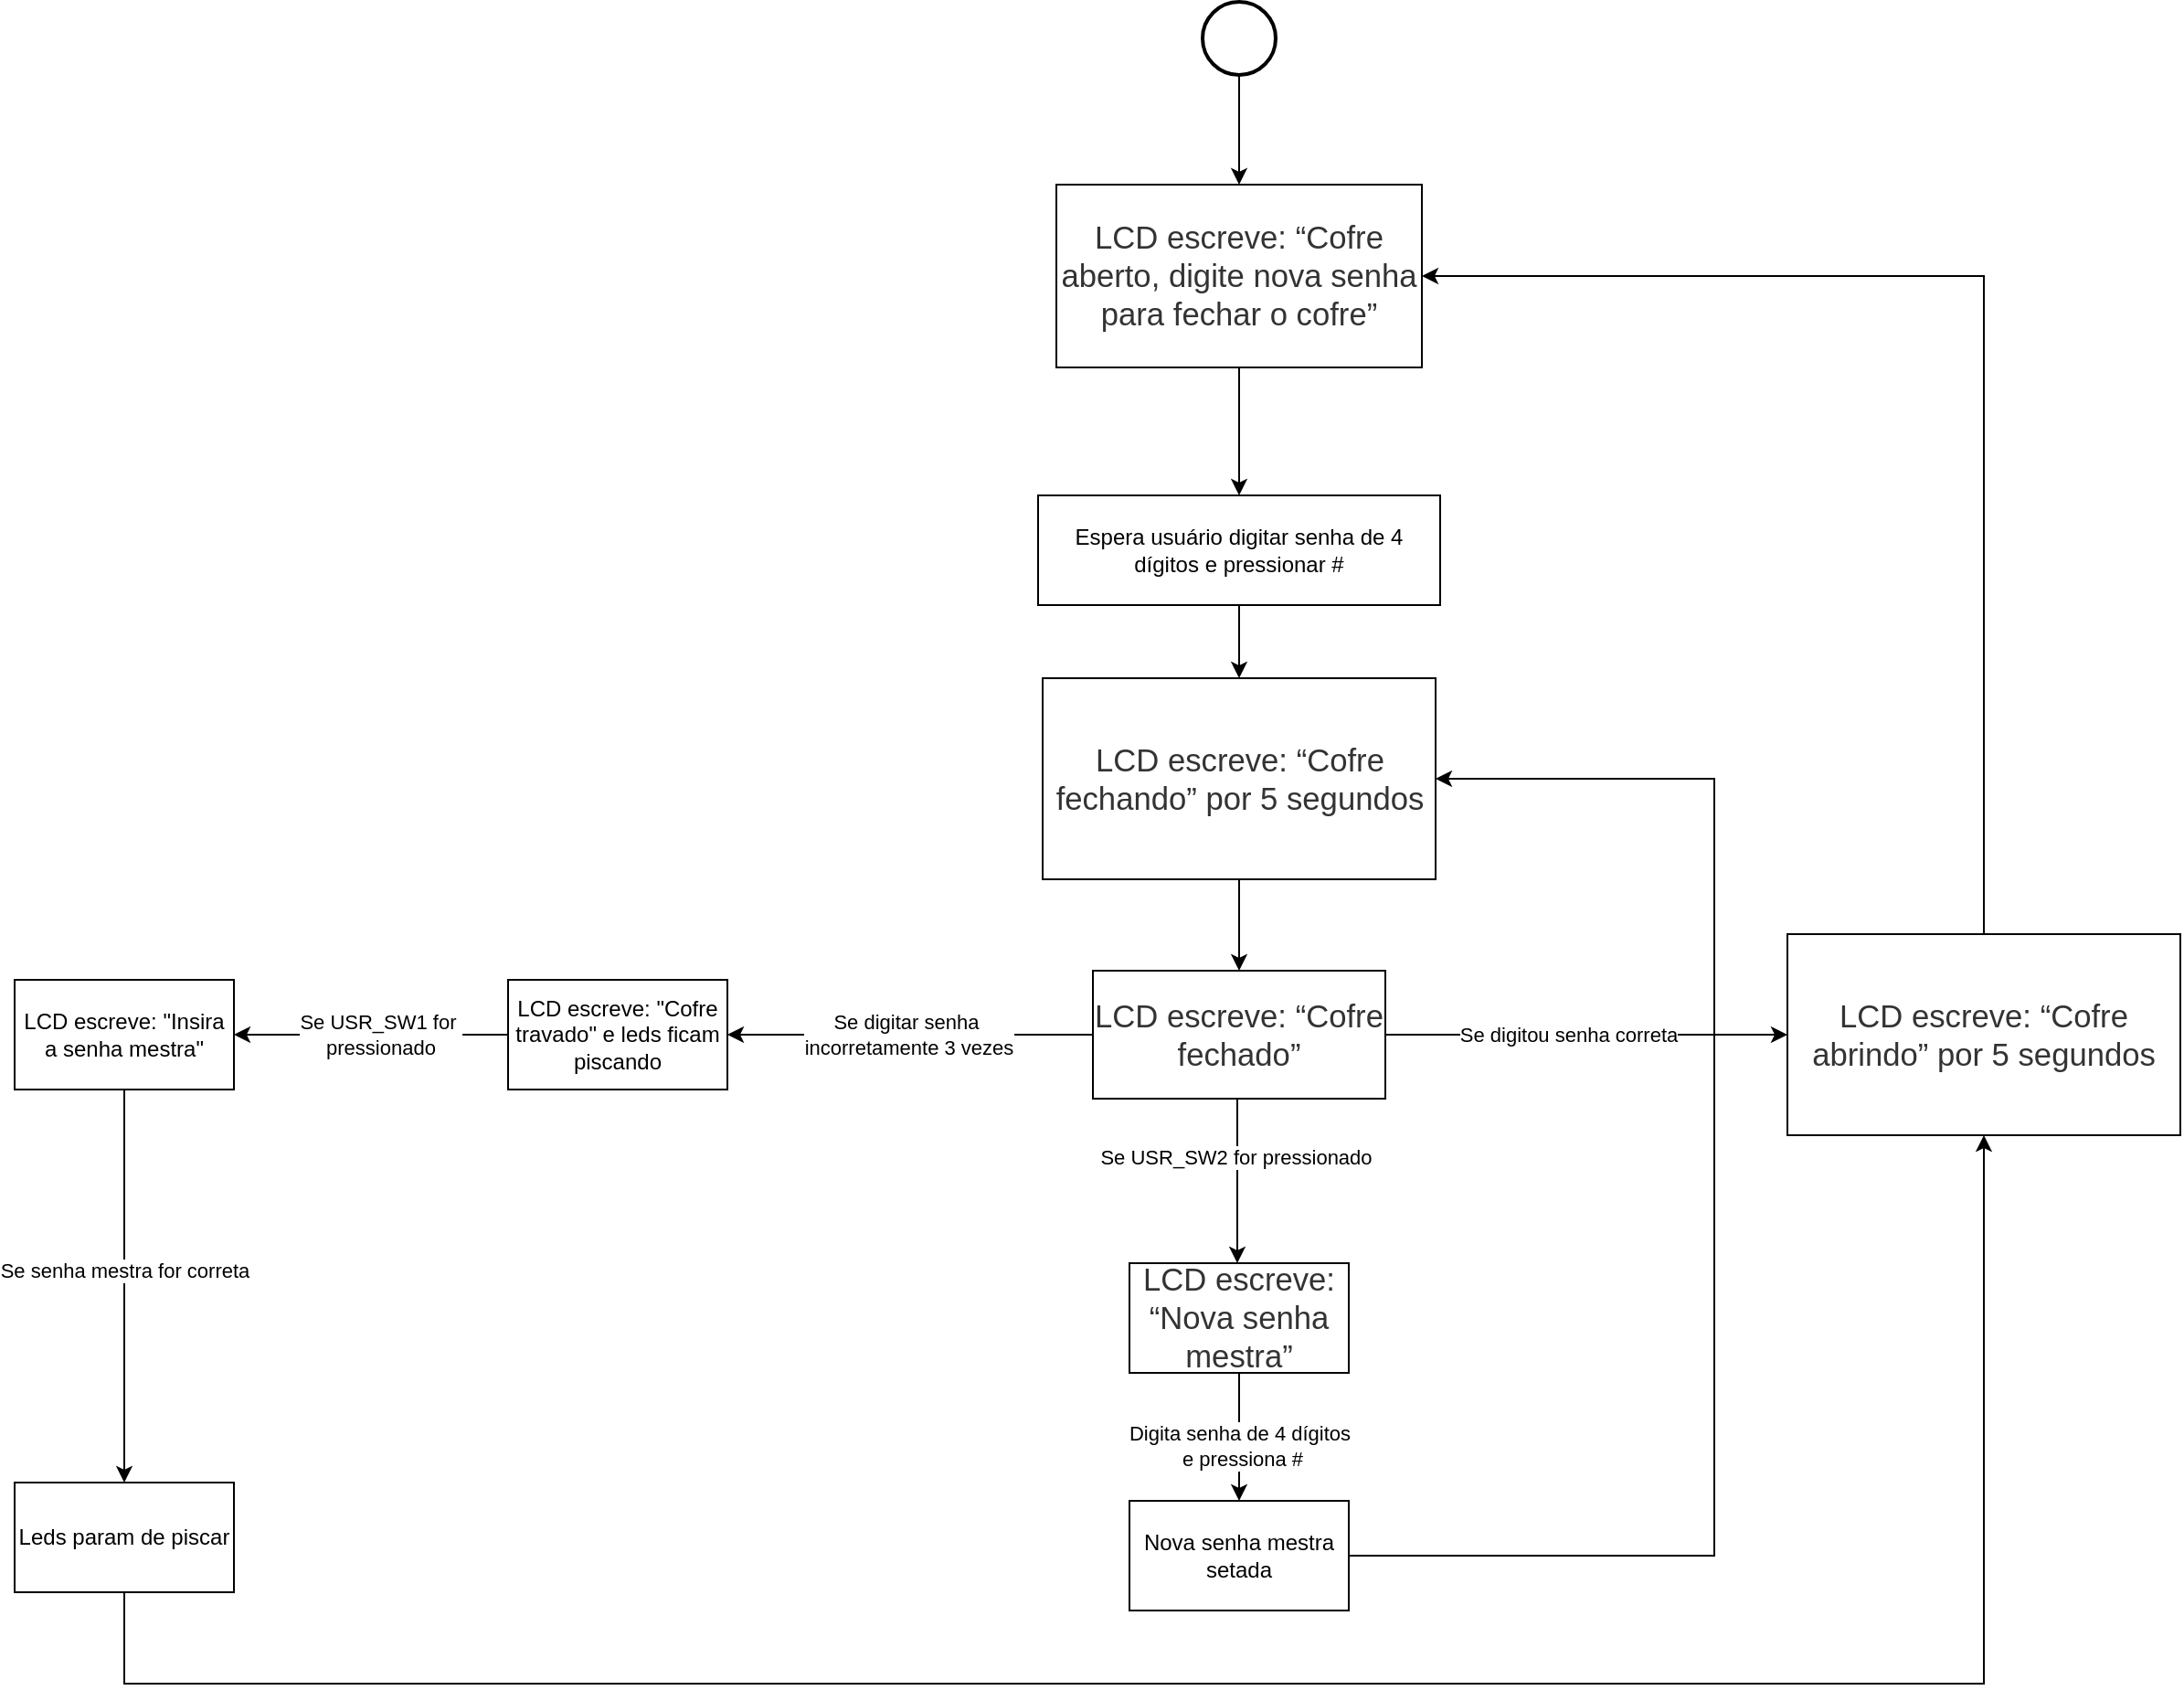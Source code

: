 <mxfile version="24.3.1" type="device">
  <diagram name="Page-1" id="J_95haZff-nVAWnaxN8r">
    <mxGraphModel dx="1730" dy="470" grid="1" gridSize="10" guides="1" tooltips="1" connect="1" arrows="1" fold="1" page="1" pageScale="1" pageWidth="850" pageHeight="1100" math="0" shadow="0">
      <root>
        <mxCell id="0" />
        <mxCell id="1" parent="0" />
        <mxCell id="_bK2OzGPnSI0DBPaxuRB-6" value="" style="edgeStyle=orthogonalEdgeStyle;rounded=0;orthogonalLoop=1;jettySize=auto;html=1;entryX=0.5;entryY=0;entryDx=0;entryDy=0;" parent="1" source="_bK2OzGPnSI0DBPaxuRB-1" target="qK9qToJDl3GBQaCKe6_q-1" edge="1">
          <mxGeometry relative="1" as="geometry" />
        </mxCell>
        <mxCell id="_bK2OzGPnSI0DBPaxuRB-1" value="&lt;span id=&quot;docs-internal-guid-59f3592b-7fff-c9df-cbbb-19d2694f21c2&quot; style=&quot;font-size:13pt;font-family:Calibri,sans-serif;color:#333333;background-color:transparent;font-weight:400;font-style:normal;font-variant:normal;text-decoration:none;vertical-align:baseline;white-space:pre;white-space:pre-wrap;&quot;&gt;LCD escreve: “Cofre aberto, digite nova senha para fechar o cofre”&lt;/span&gt;" style="rounded=0;whiteSpace=wrap;html=1;" parent="1" vertex="1">
          <mxGeometry x="320" y="130" width="200" height="100" as="geometry" />
        </mxCell>
        <mxCell id="_bK2OzGPnSI0DBPaxuRB-3" style="edgeStyle=orthogonalEdgeStyle;rounded=0;orthogonalLoop=1;jettySize=auto;html=1;exitX=0.5;exitY=1;exitDx=0;exitDy=0;exitPerimeter=0;entryX=0.5;entryY=0;entryDx=0;entryDy=0;" parent="1" source="_bK2OzGPnSI0DBPaxuRB-2" target="_bK2OzGPnSI0DBPaxuRB-1" edge="1">
          <mxGeometry relative="1" as="geometry" />
        </mxCell>
        <mxCell id="_bK2OzGPnSI0DBPaxuRB-2" value="" style="strokeWidth=2;html=1;shape=mxgraph.flowchart.start_2;whiteSpace=wrap;" parent="1" vertex="1">
          <mxGeometry x="400" y="30" width="40" height="40" as="geometry" />
        </mxCell>
        <mxCell id="_bK2OzGPnSI0DBPaxuRB-9" value="" style="edgeStyle=orthogonalEdgeStyle;rounded=0;orthogonalLoop=1;jettySize=auto;html=1;" parent="1" source="_bK2OzGPnSI0DBPaxuRB-5" target="_bK2OzGPnSI0DBPaxuRB-8" edge="1">
          <mxGeometry relative="1" as="geometry" />
        </mxCell>
        <mxCell id="_bK2OzGPnSI0DBPaxuRB-5" value="&lt;span id=&quot;docs-internal-guid-59f3592b-7fff-c9df-cbbb-19d2694f21c2&quot; style=&quot;font-size:13pt;font-family:Calibri,sans-serif;color:#333333;background-color:transparent;font-weight:400;font-style:normal;font-variant:normal;text-decoration:none;vertical-align:baseline;white-space:pre;white-space:pre-wrap;&quot;&gt;LCD escreve: &lt;/span&gt;&lt;span id=&quot;docs-internal-guid-6c4bf1d7-7fff-f938-3a2f-f0fb4740b3ce&quot; style=&quot;font-size:13pt;font-family:Calibri,sans-serif;color:#333333;background-color:transparent;font-weight:400;font-style:normal;font-variant:normal;text-decoration:none;vertical-align:baseline;white-space:pre;white-space:pre-wrap;&quot;&gt;“Cofre fechando” por 5 segundos&lt;/span&gt;" style="whiteSpace=wrap;html=1;" parent="1" vertex="1">
          <mxGeometry x="312.5" y="400" width="215" height="110" as="geometry" />
        </mxCell>
        <mxCell id="_bK2OzGPnSI0DBPaxuRB-11" style="edgeStyle=orthogonalEdgeStyle;rounded=0;orthogonalLoop=1;jettySize=auto;html=1;exitX=1;exitY=0.5;exitDx=0;exitDy=0;entryX=0;entryY=0.5;entryDx=0;entryDy=0;" parent="1" source="_bK2OzGPnSI0DBPaxuRB-8" target="_bK2OzGPnSI0DBPaxuRB-13" edge="1">
          <mxGeometry relative="1" as="geometry">
            <mxPoint x="640" y="690" as="targetPoint" />
          </mxGeometry>
        </mxCell>
        <mxCell id="_bK2OzGPnSI0DBPaxuRB-12" value="Se digitou senha correta" style="edgeLabel;html=1;align=center;verticalAlign=middle;resizable=0;points=[];" parent="_bK2OzGPnSI0DBPaxuRB-11" vertex="1" connectable="0">
          <mxGeometry x="-0.294" y="-1" relative="1" as="geometry">
            <mxPoint x="22" y="-1" as="offset" />
          </mxGeometry>
        </mxCell>
        <mxCell id="_bK2OzGPnSI0DBPaxuRB-18" value="" style="edgeStyle=orthogonalEdgeStyle;rounded=0;orthogonalLoop=1;jettySize=auto;html=1;" parent="1" edge="1">
          <mxGeometry relative="1" as="geometry">
            <mxPoint x="419" y="630" as="sourcePoint" />
            <mxPoint x="419" y="720" as="targetPoint" />
          </mxGeometry>
        </mxCell>
        <mxCell id="_bK2OzGPnSI0DBPaxuRB-19" value="Se USR_SW2 for pressionado" style="edgeLabel;html=1;align=center;verticalAlign=middle;resizable=0;points=[];" parent="_bK2OzGPnSI0DBPaxuRB-18" vertex="1" connectable="0">
          <mxGeometry x="-0.301" y="-1" relative="1" as="geometry">
            <mxPoint as="offset" />
          </mxGeometry>
        </mxCell>
        <mxCell id="_bK2OzGPnSI0DBPaxuRB-25" style="edgeStyle=orthogonalEdgeStyle;rounded=0;orthogonalLoop=1;jettySize=auto;html=1;entryX=1;entryY=0.5;entryDx=0;entryDy=0;" parent="1" source="_bK2OzGPnSI0DBPaxuRB-8" target="_bK2OzGPnSI0DBPaxuRB-23" edge="1">
          <mxGeometry relative="1" as="geometry" />
        </mxCell>
        <mxCell id="_bK2OzGPnSI0DBPaxuRB-26" value="&lt;div&gt;Se digitar senha&amp;nbsp;&lt;/div&gt;&lt;div&gt;incorretamente 3 vezes&lt;/div&gt;" style="edgeLabel;html=1;align=center;verticalAlign=middle;resizable=0;points=[];" parent="_bK2OzGPnSI0DBPaxuRB-25" vertex="1" connectable="0">
          <mxGeometry x="0.308" y="2" relative="1" as="geometry">
            <mxPoint x="30" y="-2" as="offset" />
          </mxGeometry>
        </mxCell>
        <mxCell id="_bK2OzGPnSI0DBPaxuRB-8" value="&lt;span id=&quot;docs-internal-guid-6211d3e0-7fff-865d-630a-0e5072d78f76&quot; style=&quot;font-size:13pt;font-family:Calibri,sans-serif;color:#333333;background-color:transparent;font-weight:400;font-style:normal;font-variant:normal;text-decoration:none;vertical-align:baseline;white-space:pre;white-space:pre-wrap;&quot;&gt;LCD escreve: “Cofre fechado”&lt;/span&gt;" style="whiteSpace=wrap;html=1;" parent="1" vertex="1">
          <mxGeometry x="340" y="560" width="160" height="70" as="geometry" />
        </mxCell>
        <mxCell id="_bK2OzGPnSI0DBPaxuRB-14" style="edgeStyle=orthogonalEdgeStyle;rounded=0;orthogonalLoop=1;jettySize=auto;html=1;exitX=0.5;exitY=0;exitDx=0;exitDy=0;entryX=1;entryY=0.5;entryDx=0;entryDy=0;" parent="1" source="_bK2OzGPnSI0DBPaxuRB-13" target="_bK2OzGPnSI0DBPaxuRB-1" edge="1">
          <mxGeometry relative="1" as="geometry" />
        </mxCell>
        <mxCell id="_bK2OzGPnSI0DBPaxuRB-13" value="&lt;span id=&quot;docs-internal-guid-59f3592b-7fff-c9df-cbbb-19d2694f21c2&quot; style=&quot;font-size:13pt;font-family:Calibri,sans-serif;color:#333333;background-color:transparent;font-weight:400;font-style:normal;font-variant:normal;text-decoration:none;vertical-align:baseline;white-space:pre;white-space:pre-wrap;&quot;&gt;LCD escreve: &lt;/span&gt;&lt;span id=&quot;docs-internal-guid-6c4bf1d7-7fff-f938-3a2f-f0fb4740b3ce&quot; style=&quot;font-size:13pt;font-family:Calibri,sans-serif;color:#333333;background-color:transparent;font-weight:400;font-style:normal;font-variant:normal;text-decoration:none;vertical-align:baseline;white-space:pre;white-space:pre-wrap;&quot;&gt;“Cofre abrindo” por 5 segundos&lt;/span&gt;" style="whiteSpace=wrap;html=1;" parent="1" vertex="1">
          <mxGeometry x="720" y="540" width="215" height="110" as="geometry" />
        </mxCell>
        <mxCell id="_bK2OzGPnSI0DBPaxuRB-21" value="" style="edgeStyle=orthogonalEdgeStyle;rounded=0;orthogonalLoop=1;jettySize=auto;html=1;" parent="1" source="_bK2OzGPnSI0DBPaxuRB-15" target="_bK2OzGPnSI0DBPaxuRB-20" edge="1">
          <mxGeometry relative="1" as="geometry" />
        </mxCell>
        <mxCell id="_bK2OzGPnSI0DBPaxuRB-22" value="&lt;div&gt;Digita senha de 4 dígitos&lt;/div&gt;&lt;div&gt;&amp;nbsp;e pressiona #&lt;/div&gt;" style="edgeLabel;html=1;align=center;verticalAlign=middle;resizable=0;points=[];" parent="_bK2OzGPnSI0DBPaxuRB-21" vertex="1" connectable="0">
          <mxGeometry x="0.126" relative="1" as="geometry">
            <mxPoint as="offset" />
          </mxGeometry>
        </mxCell>
        <mxCell id="_bK2OzGPnSI0DBPaxuRB-15" value="&lt;span id=&quot;docs-internal-guid-6211d3e0-7fff-865d-630a-0e5072d78f76&quot; style=&quot;font-size:13pt;font-family:Calibri,sans-serif;color:#333333;background-color:transparent;font-weight:400;font-style:normal;font-variant:normal;text-decoration:none;vertical-align:baseline;white-space:pre;white-space:pre-wrap;&quot;&gt;LCD escreve: “Nova senha mestra”&lt;/span&gt;" style="whiteSpace=wrap;html=1;" parent="1" vertex="1">
          <mxGeometry x="360" y="720" width="120" height="60" as="geometry" />
        </mxCell>
        <mxCell id="qK9qToJDl3GBQaCKe6_q-4" style="edgeStyle=orthogonalEdgeStyle;rounded=0;orthogonalLoop=1;jettySize=auto;html=1;entryX=1;entryY=0.5;entryDx=0;entryDy=0;" edge="1" parent="1" source="_bK2OzGPnSI0DBPaxuRB-20" target="_bK2OzGPnSI0DBPaxuRB-5">
          <mxGeometry relative="1" as="geometry">
            <Array as="points">
              <mxPoint x="680" y="880" />
              <mxPoint x="680" y="455" />
            </Array>
          </mxGeometry>
        </mxCell>
        <mxCell id="_bK2OzGPnSI0DBPaxuRB-20" value="Nova senha mestra setada" style="whiteSpace=wrap;html=1;" parent="1" vertex="1">
          <mxGeometry x="360" y="850" width="120" height="60" as="geometry" />
        </mxCell>
        <mxCell id="_bK2OzGPnSI0DBPaxuRB-30" value="" style="edgeStyle=orthogonalEdgeStyle;rounded=0;orthogonalLoop=1;jettySize=auto;html=1;" parent="1" source="_bK2OzGPnSI0DBPaxuRB-23" target="_bK2OzGPnSI0DBPaxuRB-28" edge="1">
          <mxGeometry relative="1" as="geometry" />
        </mxCell>
        <mxCell id="_bK2OzGPnSI0DBPaxuRB-31" value="&lt;div&gt;Se USR_SW1 for&amp;nbsp;&lt;/div&gt;&lt;div&gt;pressionado&lt;/div&gt;" style="edgeLabel;html=1;align=center;verticalAlign=middle;resizable=0;points=[];" parent="_bK2OzGPnSI0DBPaxuRB-30" vertex="1" connectable="0">
          <mxGeometry x="0.245" y="-1" relative="1" as="geometry">
            <mxPoint x="23" y="1" as="offset" />
          </mxGeometry>
        </mxCell>
        <mxCell id="_bK2OzGPnSI0DBPaxuRB-23" value="LCD escreve: &quot;Cofre travado&quot; e leds ficam piscando" style="whiteSpace=wrap;html=1;" parent="1" vertex="1">
          <mxGeometry x="20" y="565" width="120" height="60" as="geometry" />
        </mxCell>
        <mxCell id="_bK2OzGPnSI0DBPaxuRB-33" value="" style="edgeStyle=orthogonalEdgeStyle;rounded=0;orthogonalLoop=1;jettySize=auto;html=1;" parent="1" source="_bK2OzGPnSI0DBPaxuRB-28" target="_bK2OzGPnSI0DBPaxuRB-32" edge="1">
          <mxGeometry relative="1" as="geometry" />
        </mxCell>
        <mxCell id="_bK2OzGPnSI0DBPaxuRB-34" value="Se senha mestra for correta" style="edgeLabel;html=1;align=center;verticalAlign=middle;resizable=0;points=[];" parent="_bK2OzGPnSI0DBPaxuRB-33" vertex="1" connectable="0">
          <mxGeometry x="-0.083" relative="1" as="geometry">
            <mxPoint as="offset" />
          </mxGeometry>
        </mxCell>
        <mxCell id="_bK2OzGPnSI0DBPaxuRB-28" value="LCD escreve: &quot;Insira a senha mestra&quot;" style="whiteSpace=wrap;html=1;" parent="1" vertex="1">
          <mxGeometry x="-250" y="565" width="120" height="60" as="geometry" />
        </mxCell>
        <mxCell id="_bK2OzGPnSI0DBPaxuRB-36" style="edgeStyle=orthogonalEdgeStyle;rounded=0;orthogonalLoop=1;jettySize=auto;html=1;entryX=0.5;entryY=1;entryDx=0;entryDy=0;" parent="1" source="_bK2OzGPnSI0DBPaxuRB-32" target="_bK2OzGPnSI0DBPaxuRB-13" edge="1">
          <mxGeometry relative="1" as="geometry">
            <Array as="points">
              <mxPoint x="-190" y="950" />
              <mxPoint x="827" y="950" />
            </Array>
          </mxGeometry>
        </mxCell>
        <mxCell id="_bK2OzGPnSI0DBPaxuRB-32" value="Leds param de piscar" style="whiteSpace=wrap;html=1;" parent="1" vertex="1">
          <mxGeometry x="-250" y="840" width="120" height="60" as="geometry" />
        </mxCell>
        <mxCell id="qK9qToJDl3GBQaCKe6_q-2" value="" style="edgeStyle=orthogonalEdgeStyle;rounded=0;orthogonalLoop=1;jettySize=auto;html=1;" edge="1" parent="1" source="qK9qToJDl3GBQaCKe6_q-1" target="_bK2OzGPnSI0DBPaxuRB-5">
          <mxGeometry relative="1" as="geometry" />
        </mxCell>
        <mxCell id="qK9qToJDl3GBQaCKe6_q-1" value="Espera usuário digitar senha de 4 dígitos e pressionar #" style="whiteSpace=wrap;html=1;" vertex="1" parent="1">
          <mxGeometry x="310" y="300" width="220" height="60" as="geometry" />
        </mxCell>
      </root>
    </mxGraphModel>
  </diagram>
</mxfile>
